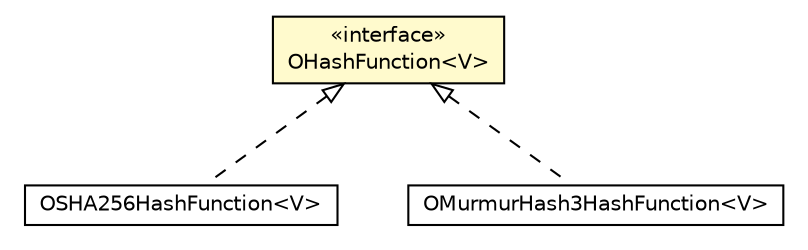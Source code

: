 #!/usr/local/bin/dot
#
# Class diagram 
# Generated by UMLGraph version R5_6-24-gf6e263 (http://www.umlgraph.org/)
#

digraph G {
	edge [fontname="Helvetica",fontsize=10,labelfontname="Helvetica",labelfontsize=10];
	node [fontname="Helvetica",fontsize=10,shape=plaintext];
	nodesep=0.25;
	ranksep=0.5;
	// com.orientechnologies.orient.core.storage.index.hashindex.local.OSHA256HashFunction<V>
	c3570899 [label=<<table title="com.orientechnologies.orient.core.storage.index.hashindex.local.OSHA256HashFunction" border="0" cellborder="1" cellspacing="0" cellpadding="2" port="p" href="./OSHA256HashFunction.html">
		<tr><td><table border="0" cellspacing="0" cellpadding="1">
<tr><td align="center" balign="center"> OSHA256HashFunction&lt;V&gt; </td></tr>
		</table></td></tr>
		</table>>, URL="./OSHA256HashFunction.html", fontname="Helvetica", fontcolor="black", fontsize=10.0];
	// com.orientechnologies.orient.core.storage.index.hashindex.local.OHashFunction<V>
	c3570907 [label=<<table title="com.orientechnologies.orient.core.storage.index.hashindex.local.OHashFunction" border="0" cellborder="1" cellspacing="0" cellpadding="2" port="p" bgcolor="lemonChiffon" href="./OHashFunction.html">
		<tr><td><table border="0" cellspacing="0" cellpadding="1">
<tr><td align="center" balign="center"> &#171;interface&#187; </td></tr>
<tr><td align="center" balign="center"> OHashFunction&lt;V&gt; </td></tr>
		</table></td></tr>
		</table>>, URL="./OHashFunction.html", fontname="Helvetica", fontcolor="black", fontsize=10.0];
	// com.orientechnologies.orient.core.storage.index.hashindex.local.OMurmurHash3HashFunction<V>
	c3570909 [label=<<table title="com.orientechnologies.orient.core.storage.index.hashindex.local.OMurmurHash3HashFunction" border="0" cellborder="1" cellspacing="0" cellpadding="2" port="p" href="./OMurmurHash3HashFunction.html">
		<tr><td><table border="0" cellspacing="0" cellpadding="1">
<tr><td align="center" balign="center"> OMurmurHash3HashFunction&lt;V&gt; </td></tr>
		</table></td></tr>
		</table>>, URL="./OMurmurHash3HashFunction.html", fontname="Helvetica", fontcolor="black", fontsize=10.0];
	//com.orientechnologies.orient.core.storage.index.hashindex.local.OSHA256HashFunction<V> implements com.orientechnologies.orient.core.storage.index.hashindex.local.OHashFunction<V>
	c3570907:p -> c3570899:p [dir=back,arrowtail=empty,style=dashed];
	//com.orientechnologies.orient.core.storage.index.hashindex.local.OMurmurHash3HashFunction<V> implements com.orientechnologies.orient.core.storage.index.hashindex.local.OHashFunction<V>
	c3570907:p -> c3570909:p [dir=back,arrowtail=empty,style=dashed];
}

